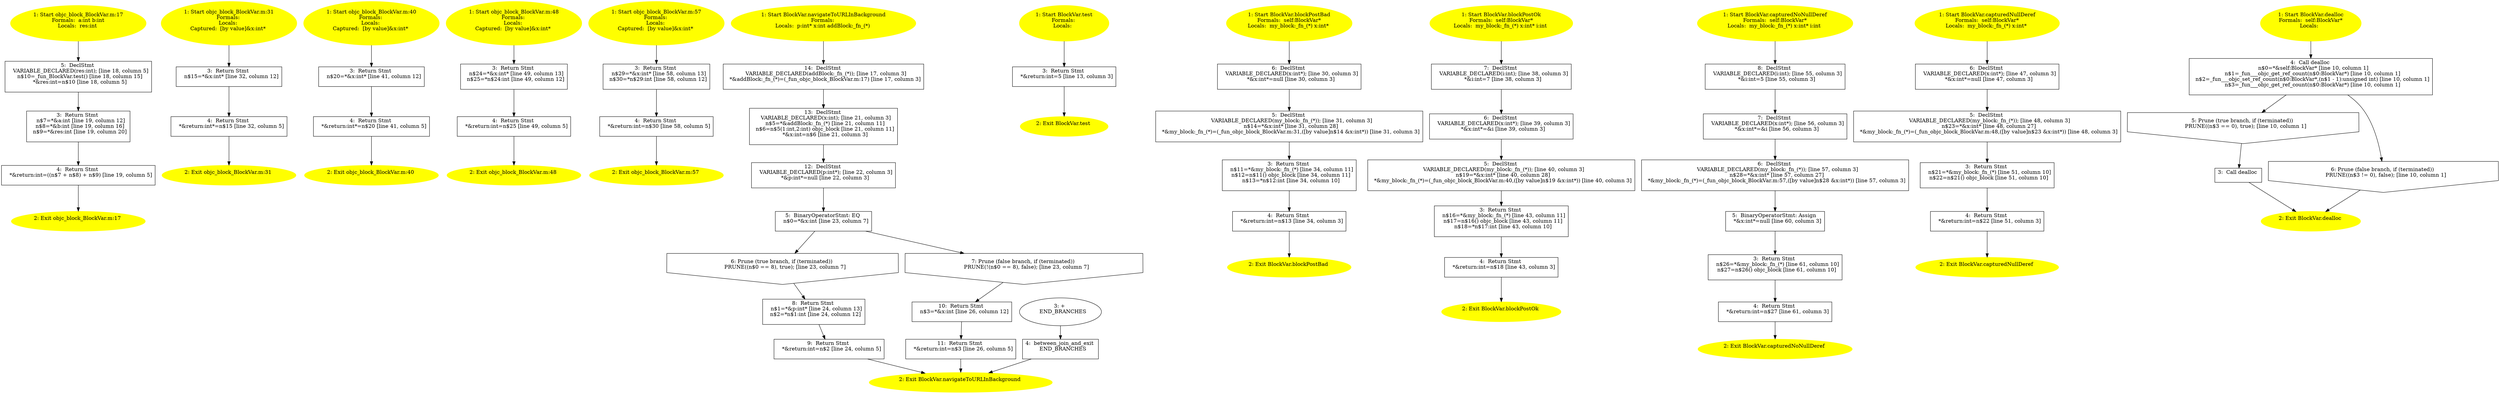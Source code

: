 /* @generated */
digraph cfg {
"objc_block_BlockVar.m:17_93ad5656.0add90873414adf7_1" [label="1: Start objc_block_BlockVar.m:17\nFormals:  a:int b:int\nLocals:  res:int \n  " color=yellow style=filled]
	

	 "objc_block_BlockVar.m:17_93ad5656.0add90873414adf7_1" -> "objc_block_BlockVar.m:17_93ad5656.0add90873414adf7_5" ;
"objc_block_BlockVar.m:17_93ad5656.0add90873414adf7_2" [label="2: Exit objc_block_BlockVar.m:17 \n  " color=yellow style=filled]
	

"objc_block_BlockVar.m:17_93ad5656.0add90873414adf7_3" [label="3:  Return Stmt \n   n$7=*&a:int [line 19, column 12]\n  n$8=*&b:int [line 19, column 16]\n  n$9=*&res:int [line 19, column 20]\n " shape="box"]
	

	 "objc_block_BlockVar.m:17_93ad5656.0add90873414adf7_3" -> "objc_block_BlockVar.m:17_93ad5656.0add90873414adf7_4" ;
"objc_block_BlockVar.m:17_93ad5656.0add90873414adf7_4" [label="4:  Return Stmt \n   *&return:int=((n$7 + n$8) + n$9) [line 19, column 5]\n " shape="box"]
	

	 "objc_block_BlockVar.m:17_93ad5656.0add90873414adf7_4" -> "objc_block_BlockVar.m:17_93ad5656.0add90873414adf7_2" ;
"objc_block_BlockVar.m:17_93ad5656.0add90873414adf7_5" [label="5:  DeclStmt \n   VARIABLE_DECLARED(res:int); [line 18, column 5]\n  n$10=_fun_BlockVar.test() [line 18, column 15]\n  *&res:int=n$10 [line 18, column 5]\n " shape="box"]
	

	 "objc_block_BlockVar.m:17_93ad5656.0add90873414adf7_5" -> "objc_block_BlockVar.m:17_93ad5656.0add90873414adf7_3" ;
"objc_block_BlockVar.m:31_872ed0d1.e2ed66273e9a08c3_1" [label="1: Start objc_block_BlockVar.m:31\nFormals: \nLocals: \nCaptured:  [by value]&x:int* \n  " color=yellow style=filled]
	

	 "objc_block_BlockVar.m:31_872ed0d1.e2ed66273e9a08c3_1" -> "objc_block_BlockVar.m:31_872ed0d1.e2ed66273e9a08c3_3" ;
"objc_block_BlockVar.m:31_872ed0d1.e2ed66273e9a08c3_2" [label="2: Exit objc_block_BlockVar.m:31 \n  " color=yellow style=filled]
	

"objc_block_BlockVar.m:31_872ed0d1.e2ed66273e9a08c3_3" [label="3:  Return Stmt \n   n$15=*&x:int* [line 32, column 12]\n " shape="box"]
	

	 "objc_block_BlockVar.m:31_872ed0d1.e2ed66273e9a08c3_3" -> "objc_block_BlockVar.m:31_872ed0d1.e2ed66273e9a08c3_4" ;
"objc_block_BlockVar.m:31_872ed0d1.e2ed66273e9a08c3_4" [label="4:  Return Stmt \n   *&return:int*=n$15 [line 32, column 5]\n " shape="box"]
	

	 "objc_block_BlockVar.m:31_872ed0d1.e2ed66273e9a08c3_4" -> "objc_block_BlockVar.m:31_872ed0d1.e2ed66273e9a08c3_2" ;
"objc_block_BlockVar.m:40_97ffacd5.be5a8ffd23568198_1" [label="1: Start objc_block_BlockVar.m:40\nFormals: \nLocals: \nCaptured:  [by value]&x:int* \n  " color=yellow style=filled]
	

	 "objc_block_BlockVar.m:40_97ffacd5.be5a8ffd23568198_1" -> "objc_block_BlockVar.m:40_97ffacd5.be5a8ffd23568198_3" ;
"objc_block_BlockVar.m:40_97ffacd5.be5a8ffd23568198_2" [label="2: Exit objc_block_BlockVar.m:40 \n  " color=yellow style=filled]
	

"objc_block_BlockVar.m:40_97ffacd5.be5a8ffd23568198_3" [label="3:  Return Stmt \n   n$20=*&x:int* [line 41, column 12]\n " shape="box"]
	

	 "objc_block_BlockVar.m:40_97ffacd5.be5a8ffd23568198_3" -> "objc_block_BlockVar.m:40_97ffacd5.be5a8ffd23568198_4" ;
"objc_block_BlockVar.m:40_97ffacd5.be5a8ffd23568198_4" [label="4:  Return Stmt \n   *&return:int*=n$20 [line 41, column 5]\n " shape="box"]
	

	 "objc_block_BlockVar.m:40_97ffacd5.be5a8ffd23568198_4" -> "objc_block_BlockVar.m:40_97ffacd5.be5a8ffd23568198_2" ;
"objc_block_BlockVar.m:48_283e6dc2.92438ab0fcea67b3_1" [label="1: Start objc_block_BlockVar.m:48\nFormals: \nLocals: \nCaptured:  [by value]&x:int* \n  " color=yellow style=filled]
	

	 "objc_block_BlockVar.m:48_283e6dc2.92438ab0fcea67b3_1" -> "objc_block_BlockVar.m:48_283e6dc2.92438ab0fcea67b3_3" ;
"objc_block_BlockVar.m:48_283e6dc2.92438ab0fcea67b3_2" [label="2: Exit objc_block_BlockVar.m:48 \n  " color=yellow style=filled]
	

"objc_block_BlockVar.m:48_283e6dc2.92438ab0fcea67b3_3" [label="3:  Return Stmt \n   n$24=*&x:int* [line 49, column 13]\n  n$25=*n$24:int [line 49, column 12]\n " shape="box"]
	

	 "objc_block_BlockVar.m:48_283e6dc2.92438ab0fcea67b3_3" -> "objc_block_BlockVar.m:48_283e6dc2.92438ab0fcea67b3_4" ;
"objc_block_BlockVar.m:48_283e6dc2.92438ab0fcea67b3_4" [label="4:  Return Stmt \n   *&return:int=n$25 [line 49, column 5]\n " shape="box"]
	

	 "objc_block_BlockVar.m:48_283e6dc2.92438ab0fcea67b3_4" -> "objc_block_BlockVar.m:48_283e6dc2.92438ab0fcea67b3_2" ;
"objc_block_BlockVar.m:57_99feb6f8.88ceda83a8e9bda1_1" [label="1: Start objc_block_BlockVar.m:57\nFormals: \nLocals: \nCaptured:  [by value]&x:int* \n  " color=yellow style=filled]
	

	 "objc_block_BlockVar.m:57_99feb6f8.88ceda83a8e9bda1_1" -> "objc_block_BlockVar.m:57_99feb6f8.88ceda83a8e9bda1_3" ;
"objc_block_BlockVar.m:57_99feb6f8.88ceda83a8e9bda1_2" [label="2: Exit objc_block_BlockVar.m:57 \n  " color=yellow style=filled]
	

"objc_block_BlockVar.m:57_99feb6f8.88ceda83a8e9bda1_3" [label="3:  Return Stmt \n   n$29=*&x:int* [line 58, column 13]\n  n$30=*n$29:int [line 58, column 12]\n " shape="box"]
	

	 "objc_block_BlockVar.m:57_99feb6f8.88ceda83a8e9bda1_3" -> "objc_block_BlockVar.m:57_99feb6f8.88ceda83a8e9bda1_4" ;
"objc_block_BlockVar.m:57_99feb6f8.88ceda83a8e9bda1_4" [label="4:  Return Stmt \n   *&return:int=n$30 [line 58, column 5]\n " shape="box"]
	

	 "objc_block_BlockVar.m:57_99feb6f8.88ceda83a8e9bda1_4" -> "objc_block_BlockVar.m:57_99feb6f8.88ceda83a8e9bda1_2" ;
"navigateToURLInBackground#BlockVa.8013af6ffddfbf14_1" [label="1: Start BlockVar.navigateToURLInBackground\nFormals: \nLocals:  p:int* x:int addBlock:_fn_(*) \n  " color=yellow style=filled]
	

	 "navigateToURLInBackground#BlockVa.8013af6ffddfbf14_1" -> "navigateToURLInBackground#BlockVa.8013af6ffddfbf14_14" ;
"navigateToURLInBackground#BlockVa.8013af6ffddfbf14_2" [label="2: Exit BlockVar.navigateToURLInBackground \n  " color=yellow style=filled]
	

"navigateToURLInBackground#BlockVa.8013af6ffddfbf14_3" [label="3: + \n   END_BRANCHES\n " ]
	

	 "navigateToURLInBackground#BlockVa.8013af6ffddfbf14_3" -> "navigateToURLInBackground#BlockVa.8013af6ffddfbf14_4" ;
"navigateToURLInBackground#BlockVa.8013af6ffddfbf14_4" [label="4:  between_join_and_exit \n   END_BRANCHES\n " shape="box"]
	

	 "navigateToURLInBackground#BlockVa.8013af6ffddfbf14_4" -> "navigateToURLInBackground#BlockVa.8013af6ffddfbf14_2" ;
"navigateToURLInBackground#BlockVa.8013af6ffddfbf14_5" [label="5:  BinaryOperatorStmt: EQ \n   n$0=*&x:int [line 23, column 7]\n " shape="box"]
	

	 "navigateToURLInBackground#BlockVa.8013af6ffddfbf14_5" -> "navigateToURLInBackground#BlockVa.8013af6ffddfbf14_6" ;
	 "navigateToURLInBackground#BlockVa.8013af6ffddfbf14_5" -> "navigateToURLInBackground#BlockVa.8013af6ffddfbf14_7" ;
"navigateToURLInBackground#BlockVa.8013af6ffddfbf14_6" [label="6: Prune (true branch, if (terminated)) \n   PRUNE((n$0 == 8), true); [line 23, column 7]\n " shape="invhouse"]
	

	 "navigateToURLInBackground#BlockVa.8013af6ffddfbf14_6" -> "navigateToURLInBackground#BlockVa.8013af6ffddfbf14_8" ;
"navigateToURLInBackground#BlockVa.8013af6ffddfbf14_7" [label="7: Prune (false branch, if (terminated)) \n   PRUNE(!(n$0 == 8), false); [line 23, column 7]\n " shape="invhouse"]
	

	 "navigateToURLInBackground#BlockVa.8013af6ffddfbf14_7" -> "navigateToURLInBackground#BlockVa.8013af6ffddfbf14_10" ;
"navigateToURLInBackground#BlockVa.8013af6ffddfbf14_8" [label="8:  Return Stmt \n   n$1=*&p:int* [line 24, column 13]\n  n$2=*n$1:int [line 24, column 12]\n " shape="box"]
	

	 "navigateToURLInBackground#BlockVa.8013af6ffddfbf14_8" -> "navigateToURLInBackground#BlockVa.8013af6ffddfbf14_9" ;
"navigateToURLInBackground#BlockVa.8013af6ffddfbf14_9" [label="9:  Return Stmt \n   *&return:int=n$2 [line 24, column 5]\n " shape="box"]
	

	 "navigateToURLInBackground#BlockVa.8013af6ffddfbf14_9" -> "navigateToURLInBackground#BlockVa.8013af6ffddfbf14_2" ;
"navigateToURLInBackground#BlockVa.8013af6ffddfbf14_10" [label="10:  Return Stmt \n   n$3=*&x:int [line 26, column 12]\n " shape="box"]
	

	 "navigateToURLInBackground#BlockVa.8013af6ffddfbf14_10" -> "navigateToURLInBackground#BlockVa.8013af6ffddfbf14_11" ;
"navigateToURLInBackground#BlockVa.8013af6ffddfbf14_11" [label="11:  Return Stmt \n   *&return:int=n$3 [line 26, column 5]\n " shape="box"]
	

	 "navigateToURLInBackground#BlockVa.8013af6ffddfbf14_11" -> "navigateToURLInBackground#BlockVa.8013af6ffddfbf14_2" ;
"navigateToURLInBackground#BlockVa.8013af6ffddfbf14_12" [label="12:  DeclStmt \n   VARIABLE_DECLARED(p:int*); [line 22, column 3]\n  *&p:int*=null [line 22, column 3]\n " shape="box"]
	

	 "navigateToURLInBackground#BlockVa.8013af6ffddfbf14_12" -> "navigateToURLInBackground#BlockVa.8013af6ffddfbf14_5" ;
"navigateToURLInBackground#BlockVa.8013af6ffddfbf14_13" [label="13:  DeclStmt \n   VARIABLE_DECLARED(x:int); [line 21, column 3]\n  n$5=*&addBlock:_fn_(*) [line 21, column 11]\n  n$6=n$5(1:int,2:int) objc_block [line 21, column 11]\n  *&x:int=n$6 [line 21, column 3]\n " shape="box"]
	

	 "navigateToURLInBackground#BlockVa.8013af6ffddfbf14_13" -> "navigateToURLInBackground#BlockVa.8013af6ffddfbf14_12" ;
"navigateToURLInBackground#BlockVa.8013af6ffddfbf14_14" [label="14:  DeclStmt \n   VARIABLE_DECLARED(addBlock:_fn_(*)); [line 17, column 3]\n  *&addBlock:_fn_(*)=(_fun_objc_block_BlockVar.m:17) [line 17, column 3]\n " shape="box"]
	

	 "navigateToURLInBackground#BlockVa.8013af6ffddfbf14_14" -> "navigateToURLInBackground#BlockVa.8013af6ffddfbf14_13" ;
"test#BlockVar#[class].9f8bbfa4e16dd084_1" [label="1: Start BlockVar.test\nFormals: \nLocals:  \n  " color=yellow style=filled]
	

	 "test#BlockVar#[class].9f8bbfa4e16dd084_1" -> "test#BlockVar#[class].9f8bbfa4e16dd084_3" ;
"test#BlockVar#[class].9f8bbfa4e16dd084_2" [label="2: Exit BlockVar.test \n  " color=yellow style=filled]
	

"test#BlockVar#[class].9f8bbfa4e16dd084_3" [label="3:  Return Stmt \n   *&return:int=5 [line 13, column 3]\n " shape="box"]
	

	 "test#BlockVar#[class].9f8bbfa4e16dd084_3" -> "test#BlockVar#[class].9f8bbfa4e16dd084_2" ;
"blockPostBad#BlockVar#[instance].47932460613f653f_1" [label="1: Start BlockVar.blockPostBad\nFormals:  self:BlockVar*\nLocals:  my_block:_fn_(*) x:int* \n  " color=yellow style=filled]
	

	 "blockPostBad#BlockVar#[instance].47932460613f653f_1" -> "blockPostBad#BlockVar#[instance].47932460613f653f_6" ;
"blockPostBad#BlockVar#[instance].47932460613f653f_2" [label="2: Exit BlockVar.blockPostBad \n  " color=yellow style=filled]
	

"blockPostBad#BlockVar#[instance].47932460613f653f_3" [label="3:  Return Stmt \n   n$11=*&my_block:_fn_(*) [line 34, column 11]\n  n$12=n$11() objc_block [line 34, column 11]\n  n$13=*n$12:int [line 34, column 10]\n " shape="box"]
	

	 "blockPostBad#BlockVar#[instance].47932460613f653f_3" -> "blockPostBad#BlockVar#[instance].47932460613f653f_4" ;
"blockPostBad#BlockVar#[instance].47932460613f653f_4" [label="4:  Return Stmt \n   *&return:int=n$13 [line 34, column 3]\n " shape="box"]
	

	 "blockPostBad#BlockVar#[instance].47932460613f653f_4" -> "blockPostBad#BlockVar#[instance].47932460613f653f_2" ;
"blockPostBad#BlockVar#[instance].47932460613f653f_5" [label="5:  DeclStmt \n   VARIABLE_DECLARED(my_block:_fn_(*)); [line 31, column 3]\n  n$14=*&x:int* [line 31, column 28]\n  *&my_block:_fn_(*)=(_fun_objc_block_BlockVar.m:31,([by value]n$14 &x:int*)) [line 31, column 3]\n " shape="box"]
	

	 "blockPostBad#BlockVar#[instance].47932460613f653f_5" -> "blockPostBad#BlockVar#[instance].47932460613f653f_3" ;
"blockPostBad#BlockVar#[instance].47932460613f653f_6" [label="6:  DeclStmt \n   VARIABLE_DECLARED(x:int*); [line 30, column 3]\n  *&x:int*=null [line 30, column 3]\n " shape="box"]
	

	 "blockPostBad#BlockVar#[instance].47932460613f653f_6" -> "blockPostBad#BlockVar#[instance].47932460613f653f_5" ;
"blockPostOk#BlockVar#[instance].a2b2d2d14542ee03_1" [label="1: Start BlockVar.blockPostOk\nFormals:  self:BlockVar*\nLocals:  my_block:_fn_(*) x:int* i:int \n  " color=yellow style=filled]
	

	 "blockPostOk#BlockVar#[instance].a2b2d2d14542ee03_1" -> "blockPostOk#BlockVar#[instance].a2b2d2d14542ee03_7" ;
"blockPostOk#BlockVar#[instance].a2b2d2d14542ee03_2" [label="2: Exit BlockVar.blockPostOk \n  " color=yellow style=filled]
	

"blockPostOk#BlockVar#[instance].a2b2d2d14542ee03_3" [label="3:  Return Stmt \n   n$16=*&my_block:_fn_(*) [line 43, column 11]\n  n$17=n$16() objc_block [line 43, column 11]\n  n$18=*n$17:int [line 43, column 10]\n " shape="box"]
	

	 "blockPostOk#BlockVar#[instance].a2b2d2d14542ee03_3" -> "blockPostOk#BlockVar#[instance].a2b2d2d14542ee03_4" ;
"blockPostOk#BlockVar#[instance].a2b2d2d14542ee03_4" [label="4:  Return Stmt \n   *&return:int=n$18 [line 43, column 3]\n " shape="box"]
	

	 "blockPostOk#BlockVar#[instance].a2b2d2d14542ee03_4" -> "blockPostOk#BlockVar#[instance].a2b2d2d14542ee03_2" ;
"blockPostOk#BlockVar#[instance].a2b2d2d14542ee03_5" [label="5:  DeclStmt \n   VARIABLE_DECLARED(my_block:_fn_(*)); [line 40, column 3]\n  n$19=*&x:int* [line 40, column 28]\n  *&my_block:_fn_(*)=(_fun_objc_block_BlockVar.m:40,([by value]n$19 &x:int*)) [line 40, column 3]\n " shape="box"]
	

	 "blockPostOk#BlockVar#[instance].a2b2d2d14542ee03_5" -> "blockPostOk#BlockVar#[instance].a2b2d2d14542ee03_3" ;
"blockPostOk#BlockVar#[instance].a2b2d2d14542ee03_6" [label="6:  DeclStmt \n   VARIABLE_DECLARED(x:int*); [line 39, column 3]\n  *&x:int*=&i [line 39, column 3]\n " shape="box"]
	

	 "blockPostOk#BlockVar#[instance].a2b2d2d14542ee03_6" -> "blockPostOk#BlockVar#[instance].a2b2d2d14542ee03_5" ;
"blockPostOk#BlockVar#[instance].a2b2d2d14542ee03_7" [label="7:  DeclStmt \n   VARIABLE_DECLARED(i:int); [line 38, column 3]\n  *&i:int=7 [line 38, column 3]\n " shape="box"]
	

	 "blockPostOk#BlockVar#[instance].a2b2d2d14542ee03_7" -> "blockPostOk#BlockVar#[instance].a2b2d2d14542ee03_6" ;
"capturedNoNullDeref#BlockVar#[ins.0edb1a16a0d48da5_1" [label="1: Start BlockVar.capturedNoNullDeref\nFormals:  self:BlockVar*\nLocals:  my_block:_fn_(*) x:int* i:int \n  " color=yellow style=filled]
	

	 "capturedNoNullDeref#BlockVar#[ins.0edb1a16a0d48da5_1" -> "capturedNoNullDeref#BlockVar#[ins.0edb1a16a0d48da5_8" ;
"capturedNoNullDeref#BlockVar#[ins.0edb1a16a0d48da5_2" [label="2: Exit BlockVar.capturedNoNullDeref \n  " color=yellow style=filled]
	

"capturedNoNullDeref#BlockVar#[ins.0edb1a16a0d48da5_3" [label="3:  Return Stmt \n   n$26=*&my_block:_fn_(*) [line 61, column 10]\n  n$27=n$26() objc_block [line 61, column 10]\n " shape="box"]
	

	 "capturedNoNullDeref#BlockVar#[ins.0edb1a16a0d48da5_3" -> "capturedNoNullDeref#BlockVar#[ins.0edb1a16a0d48da5_4" ;
"capturedNoNullDeref#BlockVar#[ins.0edb1a16a0d48da5_4" [label="4:  Return Stmt \n   *&return:int=n$27 [line 61, column 3]\n " shape="box"]
	

	 "capturedNoNullDeref#BlockVar#[ins.0edb1a16a0d48da5_4" -> "capturedNoNullDeref#BlockVar#[ins.0edb1a16a0d48da5_2" ;
"capturedNoNullDeref#BlockVar#[ins.0edb1a16a0d48da5_5" [label="5:  BinaryOperatorStmt: Assign \n   *&x:int*=null [line 60, column 3]\n " shape="box"]
	

	 "capturedNoNullDeref#BlockVar#[ins.0edb1a16a0d48da5_5" -> "capturedNoNullDeref#BlockVar#[ins.0edb1a16a0d48da5_3" ;
"capturedNoNullDeref#BlockVar#[ins.0edb1a16a0d48da5_6" [label="6:  DeclStmt \n   VARIABLE_DECLARED(my_block:_fn_(*)); [line 57, column 3]\n  n$28=*&x:int* [line 57, column 27]\n  *&my_block:_fn_(*)=(_fun_objc_block_BlockVar.m:57,([by value]n$28 &x:int*)) [line 57, column 3]\n " shape="box"]
	

	 "capturedNoNullDeref#BlockVar#[ins.0edb1a16a0d48da5_6" -> "capturedNoNullDeref#BlockVar#[ins.0edb1a16a0d48da5_5" ;
"capturedNoNullDeref#BlockVar#[ins.0edb1a16a0d48da5_7" [label="7:  DeclStmt \n   VARIABLE_DECLARED(x:int*); [line 56, column 3]\n  *&x:int*=&i [line 56, column 3]\n " shape="box"]
	

	 "capturedNoNullDeref#BlockVar#[ins.0edb1a16a0d48da5_7" -> "capturedNoNullDeref#BlockVar#[ins.0edb1a16a0d48da5_6" ;
"capturedNoNullDeref#BlockVar#[ins.0edb1a16a0d48da5_8" [label="8:  DeclStmt \n   VARIABLE_DECLARED(i:int); [line 55, column 3]\n  *&i:int=5 [line 55, column 3]\n " shape="box"]
	

	 "capturedNoNullDeref#BlockVar#[ins.0edb1a16a0d48da5_8" -> "capturedNoNullDeref#BlockVar#[ins.0edb1a16a0d48da5_7" ;
"capturedNullDeref#BlockVar#[insta.53b2f4512435f496_1" [label="1: Start BlockVar.capturedNullDeref\nFormals:  self:BlockVar*\nLocals:  my_block:_fn_(*) x:int* \n  " color=yellow style=filled]
	

	 "capturedNullDeref#BlockVar#[insta.53b2f4512435f496_1" -> "capturedNullDeref#BlockVar#[insta.53b2f4512435f496_6" ;
"capturedNullDeref#BlockVar#[insta.53b2f4512435f496_2" [label="2: Exit BlockVar.capturedNullDeref \n  " color=yellow style=filled]
	

"capturedNullDeref#BlockVar#[insta.53b2f4512435f496_3" [label="3:  Return Stmt \n   n$21=*&my_block:_fn_(*) [line 51, column 10]\n  n$22=n$21() objc_block [line 51, column 10]\n " shape="box"]
	

	 "capturedNullDeref#BlockVar#[insta.53b2f4512435f496_3" -> "capturedNullDeref#BlockVar#[insta.53b2f4512435f496_4" ;
"capturedNullDeref#BlockVar#[insta.53b2f4512435f496_4" [label="4:  Return Stmt \n   *&return:int=n$22 [line 51, column 3]\n " shape="box"]
	

	 "capturedNullDeref#BlockVar#[insta.53b2f4512435f496_4" -> "capturedNullDeref#BlockVar#[insta.53b2f4512435f496_2" ;
"capturedNullDeref#BlockVar#[insta.53b2f4512435f496_5" [label="5:  DeclStmt \n   VARIABLE_DECLARED(my_block:_fn_(*)); [line 48, column 3]\n  n$23=*&x:int* [line 48, column 27]\n  *&my_block:_fn_(*)=(_fun_objc_block_BlockVar.m:48,([by value]n$23 &x:int*)) [line 48, column 3]\n " shape="box"]
	

	 "capturedNullDeref#BlockVar#[insta.53b2f4512435f496_5" -> "capturedNullDeref#BlockVar#[insta.53b2f4512435f496_3" ;
"capturedNullDeref#BlockVar#[insta.53b2f4512435f496_6" [label="6:  DeclStmt \n   VARIABLE_DECLARED(x:int*); [line 47, column 3]\n  *&x:int*=null [line 47, column 3]\n " shape="box"]
	

	 "capturedNullDeref#BlockVar#[insta.53b2f4512435f496_6" -> "capturedNullDeref#BlockVar#[insta.53b2f4512435f496_5" ;
"dealloc#BlockVar#[instance].9be5c548192703bd_1" [label="1: Start BlockVar.dealloc\nFormals:  self:BlockVar*\nLocals:  \n  " color=yellow style=filled]
	

	 "dealloc#BlockVar#[instance].9be5c548192703bd_1" -> "dealloc#BlockVar#[instance].9be5c548192703bd_4" ;
"dealloc#BlockVar#[instance].9be5c548192703bd_2" [label="2: Exit BlockVar.dealloc \n  " color=yellow style=filled]
	

"dealloc#BlockVar#[instance].9be5c548192703bd_3" [label="3:  Call dealloc \n  " shape="box"]
	

	 "dealloc#BlockVar#[instance].9be5c548192703bd_3" -> "dealloc#BlockVar#[instance].9be5c548192703bd_2" ;
"dealloc#BlockVar#[instance].9be5c548192703bd_4" [label="4:  Call dealloc \n   n$0=*&self:BlockVar* [line 10, column 1]\n  n$1=_fun___objc_get_ref_count(n$0:BlockVar*) [line 10, column 1]\n  n$2=_fun___objc_set_ref_count(n$0:BlockVar*,(n$1 - 1):unsigned int) [line 10, column 1]\n  n$3=_fun___objc_get_ref_count(n$0:BlockVar*) [line 10, column 1]\n " shape="box"]
	

	 "dealloc#BlockVar#[instance].9be5c548192703bd_4" -> "dealloc#BlockVar#[instance].9be5c548192703bd_5" ;
	 "dealloc#BlockVar#[instance].9be5c548192703bd_4" -> "dealloc#BlockVar#[instance].9be5c548192703bd_6" ;
"dealloc#BlockVar#[instance].9be5c548192703bd_5" [label="5: Prune (true branch, if (terminated)) \n   PRUNE((n$3 == 0), true); [line 10, column 1]\n " shape="invhouse"]
	

	 "dealloc#BlockVar#[instance].9be5c548192703bd_5" -> "dealloc#BlockVar#[instance].9be5c548192703bd_3" ;
"dealloc#BlockVar#[instance].9be5c548192703bd_6" [label="6: Prune (false branch, if (terminated)) \n   PRUNE((n$3 != 0), false); [line 10, column 1]\n " shape="invhouse"]
	

	 "dealloc#BlockVar#[instance].9be5c548192703bd_6" -> "dealloc#BlockVar#[instance].9be5c548192703bd_2" ;
}
